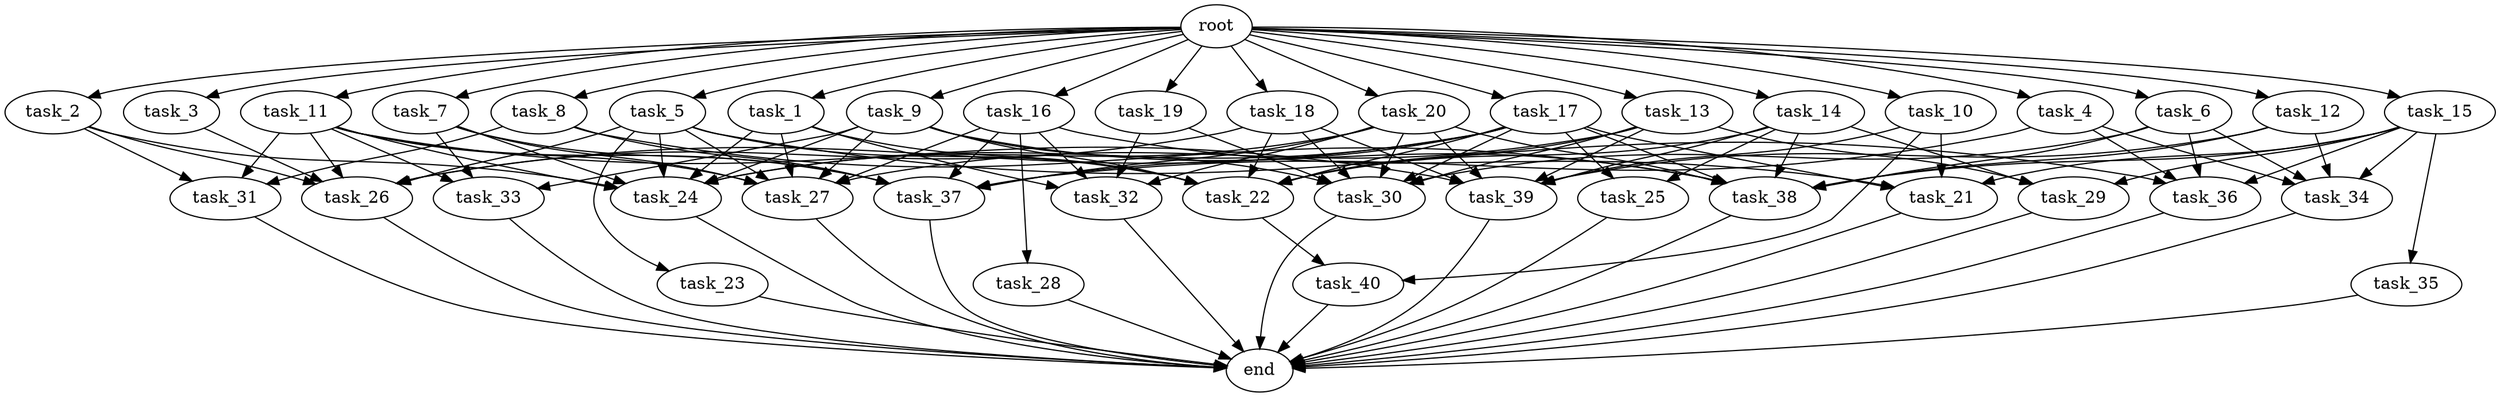 digraph G {
  root [size="0.000000e+00"];
  task_1 [size="9.160574e+10"];
  task_2 [size="5.345212e+10"];
  task_3 [size="7.556122e+09"];
  task_4 [size="3.315645e+10"];
  task_5 [size="2.896963e+10"];
  task_6 [size="7.339435e+10"];
  task_7 [size="8.378830e+10"];
  task_8 [size="4.439935e+10"];
  task_9 [size="7.823931e+10"];
  task_10 [size="1.183579e+10"];
  task_11 [size="2.957788e+10"];
  task_12 [size="7.569613e+10"];
  task_13 [size="1.958921e+10"];
  task_14 [size="6.143174e+10"];
  task_15 [size="9.124467e+10"];
  task_16 [size="9.200047e+10"];
  task_17 [size="6.701130e+10"];
  task_18 [size="9.740375e+10"];
  task_19 [size="4.279654e+10"];
  task_20 [size="4.207781e+10"];
  task_21 [size="4.280683e+10"];
  task_22 [size="5.850747e+09"];
  task_23 [size="1.768775e+10"];
  task_24 [size="4.709843e+10"];
  task_25 [size="8.963411e+10"];
  task_26 [size="4.181487e+10"];
  task_27 [size="1.251091e+10"];
  task_28 [size="7.837751e+10"];
  task_29 [size="1.602050e+10"];
  task_30 [size="8.663189e+09"];
  task_31 [size="7.003232e+10"];
  task_32 [size="3.212201e+10"];
  task_33 [size="5.474852e+10"];
  task_34 [size="4.068388e+10"];
  task_35 [size="7.427169e+09"];
  task_36 [size="7.213891e+10"];
  task_37 [size="5.996812e+09"];
  task_38 [size="1.321322e+10"];
  task_39 [size="6.934055e+09"];
  task_40 [size="1.139658e+10"];
  end [size="0.000000e+00"];

  root -> task_1 [size="1.000000e-12"];
  root -> task_2 [size="1.000000e-12"];
  root -> task_3 [size="1.000000e-12"];
  root -> task_4 [size="1.000000e-12"];
  root -> task_5 [size="1.000000e-12"];
  root -> task_6 [size="1.000000e-12"];
  root -> task_7 [size="1.000000e-12"];
  root -> task_8 [size="1.000000e-12"];
  root -> task_9 [size="1.000000e-12"];
  root -> task_10 [size="1.000000e-12"];
  root -> task_11 [size="1.000000e-12"];
  root -> task_12 [size="1.000000e-12"];
  root -> task_13 [size="1.000000e-12"];
  root -> task_14 [size="1.000000e-12"];
  root -> task_15 [size="1.000000e-12"];
  root -> task_16 [size="1.000000e-12"];
  root -> task_17 [size="1.000000e-12"];
  root -> task_18 [size="1.000000e-12"];
  root -> task_19 [size="1.000000e-12"];
  root -> task_20 [size="1.000000e-12"];
  task_1 -> task_22 [size="8.358210e+06"];
  task_1 -> task_24 [size="5.887304e+07"];
  task_1 -> task_27 [size="1.787273e+07"];
  task_1 -> task_32 [size="8.030502e+07"];
  task_2 -> task_24 [size="5.887304e+07"];
  task_2 -> task_26 [size="6.969144e+07"];
  task_2 -> task_31 [size="2.334411e+08"];
  task_3 -> task_26 [size="6.969144e+07"];
  task_4 -> task_34 [size="1.017097e+08"];
  task_4 -> task_36 [size="1.803473e+08"];
  task_4 -> task_37 [size="8.566874e+06"];
  task_5 -> task_22 [size="8.358210e+06"];
  task_5 -> task_23 [size="1.768775e+08"];
  task_5 -> task_24 [size="5.887304e+07"];
  task_5 -> task_26 [size="6.969144e+07"];
  task_5 -> task_27 [size="1.787273e+07"];
  task_5 -> task_36 [size="1.803473e+08"];
  task_6 -> task_30 [size="1.237598e+07"];
  task_6 -> task_34 [size="1.017097e+08"];
  task_6 -> task_36 [size="1.803473e+08"];
  task_6 -> task_38 [size="1.651653e+07"];
  task_7 -> task_24 [size="5.887304e+07"];
  task_7 -> task_27 [size="1.787273e+07"];
  task_7 -> task_33 [size="1.824951e+08"];
  task_7 -> task_37 [size="8.566874e+06"];
  task_8 -> task_31 [size="2.334411e+08"];
  task_8 -> task_37 [size="8.566874e+06"];
  task_8 -> task_38 [size="1.651653e+07"];
  task_9 -> task_22 [size="8.358210e+06"];
  task_9 -> task_24 [size="5.887304e+07"];
  task_9 -> task_27 [size="1.787273e+07"];
  task_9 -> task_30 [size="1.237598e+07"];
  task_9 -> task_33 [size="1.824951e+08"];
  task_9 -> task_38 [size="1.651653e+07"];
  task_10 -> task_21 [size="1.070171e+08"];
  task_10 -> task_39 [size="9.905793e+06"];
  task_10 -> task_40 [size="5.698290e+07"];
  task_11 -> task_24 [size="5.887304e+07"];
  task_11 -> task_26 [size="6.969144e+07"];
  task_11 -> task_27 [size="1.787273e+07"];
  task_11 -> task_31 [size="2.334411e+08"];
  task_11 -> task_33 [size="1.824951e+08"];
  task_11 -> task_37 [size="8.566874e+06"];
  task_11 -> task_39 [size="9.905793e+06"];
  task_12 -> task_34 [size="1.017097e+08"];
  task_12 -> task_38 [size="1.651653e+07"];
  task_12 -> task_39 [size="9.905793e+06"];
  task_13 -> task_22 [size="8.358210e+06"];
  task_13 -> task_27 [size="1.787273e+07"];
  task_13 -> task_29 [size="5.340165e+07"];
  task_13 -> task_30 [size="1.237598e+07"];
  task_13 -> task_39 [size="9.905793e+06"];
  task_14 -> task_22 [size="8.358210e+06"];
  task_14 -> task_25 [size="4.481706e+08"];
  task_14 -> task_29 [size="5.340165e+07"];
  task_14 -> task_38 [size="1.651653e+07"];
  task_14 -> task_39 [size="9.905793e+06"];
  task_15 -> task_21 [size="1.070171e+08"];
  task_15 -> task_29 [size="5.340165e+07"];
  task_15 -> task_34 [size="1.017097e+08"];
  task_15 -> task_35 [size="7.427169e+07"];
  task_15 -> task_36 [size="1.803473e+08"];
  task_15 -> task_38 [size="1.651653e+07"];
  task_16 -> task_21 [size="1.070171e+08"];
  task_16 -> task_27 [size="1.787273e+07"];
  task_16 -> task_28 [size="7.837751e+08"];
  task_16 -> task_32 [size="8.030502e+07"];
  task_16 -> task_37 [size="8.566874e+06"];
  task_17 -> task_21 [size="1.070171e+08"];
  task_17 -> task_22 [size="8.358210e+06"];
  task_17 -> task_24 [size="5.887304e+07"];
  task_17 -> task_25 [size="4.481706e+08"];
  task_17 -> task_26 [size="6.969144e+07"];
  task_17 -> task_30 [size="1.237598e+07"];
  task_17 -> task_37 [size="8.566874e+06"];
  task_17 -> task_38 [size="1.651653e+07"];
  task_18 -> task_22 [size="8.358210e+06"];
  task_18 -> task_26 [size="6.969144e+07"];
  task_18 -> task_30 [size="1.237598e+07"];
  task_18 -> task_39 [size="9.905793e+06"];
  task_19 -> task_30 [size="1.237598e+07"];
  task_19 -> task_32 [size="8.030502e+07"];
  task_20 -> task_24 [size="5.887304e+07"];
  task_20 -> task_30 [size="1.237598e+07"];
  task_20 -> task_32 [size="8.030502e+07"];
  task_20 -> task_37 [size="8.566874e+06"];
  task_20 -> task_38 [size="1.651653e+07"];
  task_20 -> task_39 [size="9.905793e+06"];
  task_21 -> end [size="1.000000e-12"];
  task_22 -> task_40 [size="5.698290e+07"];
  task_23 -> end [size="1.000000e-12"];
  task_24 -> end [size="1.000000e-12"];
  task_25 -> end [size="1.000000e-12"];
  task_26 -> end [size="1.000000e-12"];
  task_27 -> end [size="1.000000e-12"];
  task_28 -> end [size="1.000000e-12"];
  task_29 -> end [size="1.000000e-12"];
  task_30 -> end [size="1.000000e-12"];
  task_31 -> end [size="1.000000e-12"];
  task_32 -> end [size="1.000000e-12"];
  task_33 -> end [size="1.000000e-12"];
  task_34 -> end [size="1.000000e-12"];
  task_35 -> end [size="1.000000e-12"];
  task_36 -> end [size="1.000000e-12"];
  task_37 -> end [size="1.000000e-12"];
  task_38 -> end [size="1.000000e-12"];
  task_39 -> end [size="1.000000e-12"];
  task_40 -> end [size="1.000000e-12"];
}
